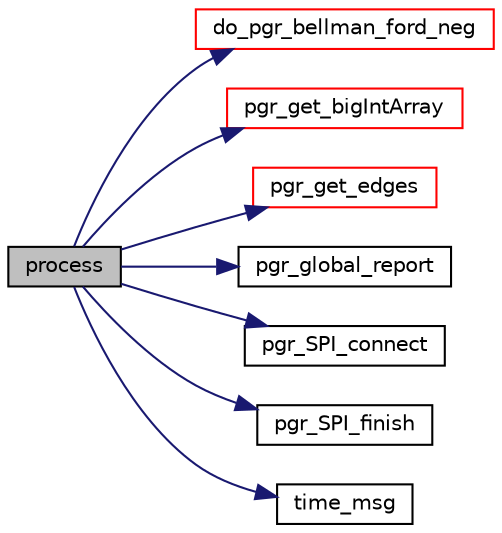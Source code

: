 digraph "process"
{
  edge [fontname="Helvetica",fontsize="10",labelfontname="Helvetica",labelfontsize="10"];
  node [fontname="Helvetica",fontsize="10",shape=record];
  rankdir="LR";
  Node1 [label="process",height=0.2,width=0.4,color="black", fillcolor="grey75", style="filled", fontcolor="black"];
  Node1 -> Node2 [color="midnightblue",fontsize="10",style="solid",fontname="Helvetica"];
  Node2 [label="do_pgr_bellman_ford_neg",height=0.2,width=0.4,color="red", fillcolor="white", style="filled",URL="$bellman__ford__neg__driver_8cpp.html#ad2e8ba9a3b8e851eddb877d124d4c44c"];
  Node1 -> Node3 [color="midnightblue",fontsize="10",style="solid",fontname="Helvetica"];
  Node3 [label="pgr_get_bigIntArray",height=0.2,width=0.4,color="red", fillcolor="white", style="filled",URL="$arrays__input_8c.html#a8b3b624e84ed449440408d11251384c1",tooltip="enforces the input array to be NOT empty "];
  Node1 -> Node4 [color="midnightblue",fontsize="10",style="solid",fontname="Helvetica"];
  Node4 [label="pgr_get_edges",height=0.2,width=0.4,color="red", fillcolor="white", style="filled",URL="$edges__input_8c.html#af663e291b6bdfe777789be38b6bfcf76",tooltip="basic edge_sql "];
  Node1 -> Node5 [color="midnightblue",fontsize="10",style="solid",fontname="Helvetica"];
  Node5 [label="pgr_global_report",height=0.2,width=0.4,color="black", fillcolor="white", style="filled",URL="$e__report_8c.html#aa7833fe4baf65aa901e1129575e7deb2",tooltip="notice & error "];
  Node1 -> Node6 [color="midnightblue",fontsize="10",style="solid",fontname="Helvetica"];
  Node6 [label="pgr_SPI_connect",height=0.2,width=0.4,color="black", fillcolor="white", style="filled",URL="$postgres__connection_8c.html#aef5deb780b1cf78c56b1794ab826ac64"];
  Node1 -> Node7 [color="midnightblue",fontsize="10",style="solid",fontname="Helvetica"];
  Node7 [label="pgr_SPI_finish",height=0.2,width=0.4,color="black", fillcolor="white", style="filled",URL="$postgres__connection_8c.html#ae36e7862564b5e72c25c9e26ae8e355f"];
  Node1 -> Node8 [color="midnightblue",fontsize="10",style="solid",fontname="Helvetica"];
  Node8 [label="time_msg",height=0.2,width=0.4,color="black", fillcolor="white", style="filled",URL="$time__msg_8c.html#a989d9723eb6d9be4cbf1214136286dbe"];
}
